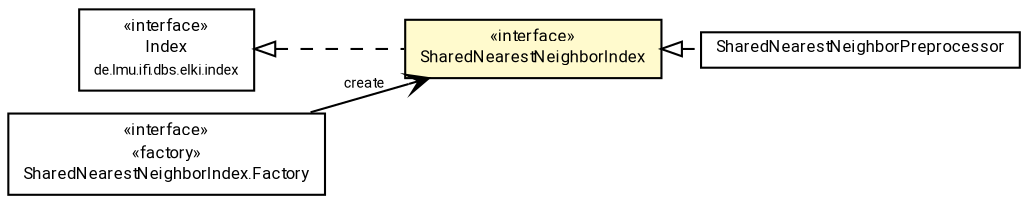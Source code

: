 #!/usr/local/bin/dot
#
# Class diagram 
# Generated by UMLGraph version R5_7_2-60-g0e99a6 (http://www.spinellis.gr/umlgraph/)
#

digraph G {
	graph [fontnames="svg"]
	edge [fontname="Roboto",fontsize=7,labelfontname="Roboto",labelfontsize=7,color="black"];
	node [fontname="Roboto",fontcolor="black",fontsize=8,shape=plaintext,margin=0,width=0,height=0];
	nodesep=0.15;
	ranksep=0.25;
	rankdir=LR;
	// de.lmu.ifi.dbs.elki.index.Index
	c9269335 [label=<<table title="de.lmu.ifi.dbs.elki.index.Index" border="0" cellborder="1" cellspacing="0" cellpadding="2" href="../../Index.html" target="_parent">
		<tr><td><table border="0" cellspacing="0" cellpadding="1">
		<tr><td align="center" balign="center"> &#171;interface&#187; </td></tr>
		<tr><td align="center" balign="center"> <font face="Roboto">Index</font> </td></tr>
		<tr><td align="center" balign="center"> <font face="Roboto" point-size="7.0">de.lmu.ifi.dbs.elki.index</font> </td></tr>
		</table></td></tr>
		</table>>, URL="../../Index.html"];
	// de.lmu.ifi.dbs.elki.index.preprocessed.snn.SharedNearestNeighborIndex<O>
	c9270725 [label=<<table title="de.lmu.ifi.dbs.elki.index.preprocessed.snn.SharedNearestNeighborIndex" border="0" cellborder="1" cellspacing="0" cellpadding="2" bgcolor="lemonChiffon" href="SharedNearestNeighborIndex.html" target="_parent">
		<tr><td><table border="0" cellspacing="0" cellpadding="1">
		<tr><td align="center" balign="center"> &#171;interface&#187; </td></tr>
		<tr><td align="center" balign="center"> <font face="Roboto">SharedNearestNeighborIndex</font> </td></tr>
		</table></td></tr>
		</table>>, URL="SharedNearestNeighborIndex.html"];
	// de.lmu.ifi.dbs.elki.index.preprocessed.snn.SharedNearestNeighborIndex.Factory<O>
	c9270726 [label=<<table title="de.lmu.ifi.dbs.elki.index.preprocessed.snn.SharedNearestNeighborIndex.Factory" border="0" cellborder="1" cellspacing="0" cellpadding="2" href="SharedNearestNeighborIndex.Factory.html" target="_parent">
		<tr><td><table border="0" cellspacing="0" cellpadding="1">
		<tr><td align="center" balign="center"> &#171;interface&#187; </td></tr>
		<tr><td align="center" balign="center"> &#171;factory&#187; </td></tr>
		<tr><td align="center" balign="center"> <font face="Roboto">SharedNearestNeighborIndex.Factory</font> </td></tr>
		</table></td></tr>
		</table>>, URL="SharedNearestNeighborIndex.Factory.html"];
	// de.lmu.ifi.dbs.elki.index.preprocessed.snn.SharedNearestNeighborPreprocessor<O>
	c9270727 [label=<<table title="de.lmu.ifi.dbs.elki.index.preprocessed.snn.SharedNearestNeighborPreprocessor" border="0" cellborder="1" cellspacing="0" cellpadding="2" href="SharedNearestNeighborPreprocessor.html" target="_parent">
		<tr><td><table border="0" cellspacing="0" cellpadding="1">
		<tr><td align="center" balign="center"> <font face="Roboto">SharedNearestNeighborPreprocessor</font> </td></tr>
		</table></td></tr>
		</table>>, URL="SharedNearestNeighborPreprocessor.html"];
	// de.lmu.ifi.dbs.elki.index.preprocessed.snn.SharedNearestNeighborIndex<O> implements de.lmu.ifi.dbs.elki.index.Index
	c9269335 -> c9270725 [arrowtail=empty,style=dashed,dir=back,weight=9];
	// de.lmu.ifi.dbs.elki.index.preprocessed.snn.SharedNearestNeighborIndex.Factory<O> navassoc de.lmu.ifi.dbs.elki.index.preprocessed.snn.SharedNearestNeighborIndex<O>
	c9270726 -> c9270725 [arrowhead=open,weight=1,label="create"];
	// de.lmu.ifi.dbs.elki.index.preprocessed.snn.SharedNearestNeighborPreprocessor<O> implements de.lmu.ifi.dbs.elki.index.preprocessed.snn.SharedNearestNeighborIndex<O>
	c9270725 -> c9270727 [arrowtail=empty,style=dashed,dir=back,weight=9];
}

